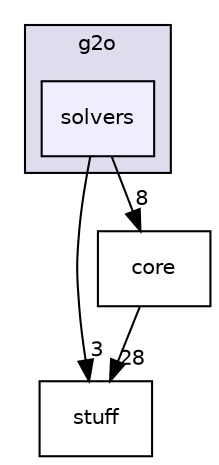 digraph "/home/teeramoo/Desktop/ORB-slam-script/Using Opecv3.2/LearnVIORB-master/Thirdparty/g2o/g2o/solvers" {
  compound=true
  node [ fontsize="10", fontname="Helvetica"];
  edge [ labelfontsize="10", labelfontname="Helvetica"];
  subgraph clusterdir_500bd004daf7f26e6762afdbadeff5f2 {
    graph [ bgcolor="#ddddee", pencolor="black", label="g2o" fontname="Helvetica", fontsize="10", URL="dir_500bd004daf7f26e6762afdbadeff5f2.html"]
  dir_7a4c0184cbdc8644cbcd488187963546 [shape=box, label="solvers", style="filled", fillcolor="#eeeeff", pencolor="black", URL="dir_7a4c0184cbdc8644cbcd488187963546.html"];
  }
  dir_0059e0a887e7b415b333150e2a5decdd [shape=box label="stuff" URL="dir_0059e0a887e7b415b333150e2a5decdd.html"];
  dir_db03534d5e719cc0f19b41405b4f8853 [shape=box label="core" URL="dir_db03534d5e719cc0f19b41405b4f8853.html"];
  dir_7a4c0184cbdc8644cbcd488187963546->dir_0059e0a887e7b415b333150e2a5decdd [headlabel="3", labeldistance=1.5 headhref="dir_000007_000008.html"];
  dir_7a4c0184cbdc8644cbcd488187963546->dir_db03534d5e719cc0f19b41405b4f8853 [headlabel="8", labeldistance=1.5 headhref="dir_000007_000006.html"];
  dir_db03534d5e719cc0f19b41405b4f8853->dir_0059e0a887e7b415b333150e2a5decdd [headlabel="28", labeldistance=1.5 headhref="dir_000006_000008.html"];
}
